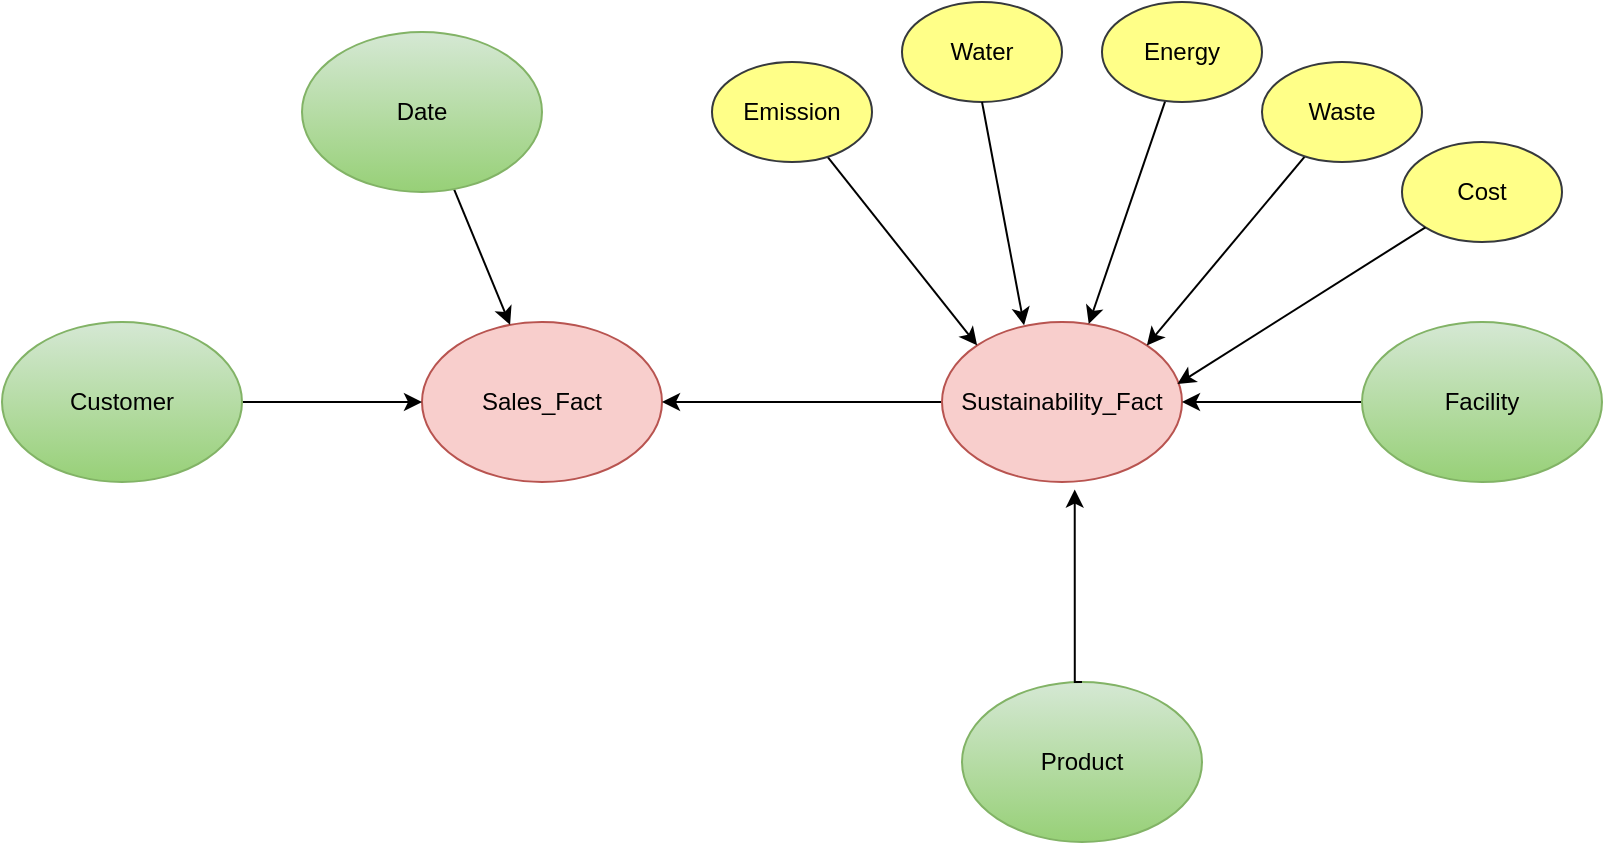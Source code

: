 <mxfile version="24.6.4" type="github">
  <diagram name="Page-1" id="ankkkGUQus7kz9JpT0ZV">
    <mxGraphModel dx="1050" dy="618" grid="1" gridSize="10" guides="1" tooltips="1" connect="1" arrows="1" fold="1" page="1" pageScale="1" pageWidth="850" pageHeight="1100" math="0" shadow="0">
      <root>
        <mxCell id="0" />
        <mxCell id="1" parent="0" />
        <mxCell id="HP0OHNSeEpsSiLSHhafP-1" value="Sales_Fact" style="ellipse;whiteSpace=wrap;html=1;fillColor=#f8cecc;strokeColor=#b85450;" parent="1" vertex="1">
          <mxGeometry x="280" y="270" width="120" height="80" as="geometry" />
        </mxCell>
        <mxCell id="HP0OHNSeEpsSiLSHhafP-22" style="edgeStyle=orthogonalEdgeStyle;rounded=0;orthogonalLoop=1;jettySize=auto;html=1;entryX=1;entryY=0.5;entryDx=0;entryDy=0;" parent="1" source="HP0OHNSeEpsSiLSHhafP-2" target="HP0OHNSeEpsSiLSHhafP-1" edge="1">
          <mxGeometry relative="1" as="geometry" />
        </mxCell>
        <mxCell id="HP0OHNSeEpsSiLSHhafP-2" value="Sustainability_Fact" style="ellipse;whiteSpace=wrap;html=1;fillColor=#f8cecc;strokeColor=#b85450;" parent="1" vertex="1">
          <mxGeometry x="540" y="270" width="120" height="80" as="geometry" />
        </mxCell>
        <mxCell id="HP0OHNSeEpsSiLSHhafP-3" value="Product" style="ellipse;whiteSpace=wrap;html=1;fillColor=#d5e8d4;strokeColor=#82b366;gradientColor=#97d077;" parent="1" vertex="1">
          <mxGeometry x="550" y="450" width="120" height="80" as="geometry" />
        </mxCell>
        <mxCell id="HP0OHNSeEpsSiLSHhafP-5" style="edgeStyle=orthogonalEdgeStyle;rounded=0;orthogonalLoop=1;jettySize=auto;html=1;entryX=0.553;entryY=1.047;entryDx=0;entryDy=0;entryPerimeter=0;exitX=0.5;exitY=0;exitDx=0;exitDy=0;" parent="1" source="HP0OHNSeEpsSiLSHhafP-3" target="HP0OHNSeEpsSiLSHhafP-2" edge="1">
          <mxGeometry relative="1" as="geometry">
            <Array as="points">
              <mxPoint x="606" y="450" />
            </Array>
          </mxGeometry>
        </mxCell>
        <mxCell id="HP0OHNSeEpsSiLSHhafP-7" style="edgeStyle=orthogonalEdgeStyle;rounded=0;orthogonalLoop=1;jettySize=auto;html=1;entryX=0;entryY=0.5;entryDx=0;entryDy=0;" parent="1" source="HP0OHNSeEpsSiLSHhafP-6" target="HP0OHNSeEpsSiLSHhafP-1" edge="1">
          <mxGeometry relative="1" as="geometry" />
        </mxCell>
        <mxCell id="HP0OHNSeEpsSiLSHhafP-6" value="Customer" style="ellipse;whiteSpace=wrap;html=1;fillColor=#d5e8d4;strokeColor=#82b366;gradientColor=#97d077;" parent="1" vertex="1">
          <mxGeometry x="70" y="270" width="120" height="80" as="geometry" />
        </mxCell>
        <mxCell id="HP0OHNSeEpsSiLSHhafP-9" style="edgeStyle=orthogonalEdgeStyle;rounded=0;orthogonalLoop=1;jettySize=auto;html=1;entryX=1;entryY=0.5;entryDx=0;entryDy=0;" parent="1" source="HP0OHNSeEpsSiLSHhafP-8" target="HP0OHNSeEpsSiLSHhafP-2" edge="1">
          <mxGeometry relative="1" as="geometry" />
        </mxCell>
        <mxCell id="HP0OHNSeEpsSiLSHhafP-8" value="Facility" style="ellipse;whiteSpace=wrap;html=1;fillColor=#d5e8d4;strokeColor=#82b366;gradientColor=#97d077;" parent="1" vertex="1">
          <mxGeometry x="750" y="270" width="120" height="80" as="geometry" />
        </mxCell>
        <mxCell id="HP0OHNSeEpsSiLSHhafP-14" style="rounded=0;orthogonalLoop=1;jettySize=auto;html=1;entryX=0;entryY=0;entryDx=0;entryDy=0;" parent="1" source="HP0OHNSeEpsSiLSHhafP-10" target="HP0OHNSeEpsSiLSHhafP-2" edge="1">
          <mxGeometry relative="1" as="geometry" />
        </mxCell>
        <mxCell id="HP0OHNSeEpsSiLSHhafP-10" value="Emission" style="ellipse;whiteSpace=wrap;html=1;fillColor=#ffff88;strokeColor=#36393d;" parent="1" vertex="1">
          <mxGeometry x="425" y="140" width="80" height="50" as="geometry" />
        </mxCell>
        <mxCell id="HP0OHNSeEpsSiLSHhafP-11" value="Water" style="ellipse;whiteSpace=wrap;html=1;fillColor=#ffff88;strokeColor=#36393d;" parent="1" vertex="1">
          <mxGeometry x="520" y="110" width="80" height="50" as="geometry" />
        </mxCell>
        <mxCell id="HP0OHNSeEpsSiLSHhafP-17" style="rounded=0;orthogonalLoop=1;jettySize=auto;html=1;entryX=1;entryY=0;entryDx=0;entryDy=0;" parent="1" source="HP0OHNSeEpsSiLSHhafP-12" target="HP0OHNSeEpsSiLSHhafP-2" edge="1">
          <mxGeometry relative="1" as="geometry" />
        </mxCell>
        <mxCell id="HP0OHNSeEpsSiLSHhafP-12" value="Waste" style="ellipse;whiteSpace=wrap;html=1;fillColor=#ffff88;strokeColor=#36393d;" parent="1" vertex="1">
          <mxGeometry x="700" y="140" width="80" height="50" as="geometry" />
        </mxCell>
        <mxCell id="HP0OHNSeEpsSiLSHhafP-16" style="rounded=0;orthogonalLoop=1;jettySize=auto;html=1;" parent="1" source="HP0OHNSeEpsSiLSHhafP-13" target="HP0OHNSeEpsSiLSHhafP-2" edge="1">
          <mxGeometry relative="1" as="geometry">
            <mxPoint x="616" y="266" as="targetPoint" />
          </mxGeometry>
        </mxCell>
        <mxCell id="HP0OHNSeEpsSiLSHhafP-13" value="Energy" style="ellipse;whiteSpace=wrap;html=1;fillColor=#ffff88;strokeColor=#36393d;" parent="1" vertex="1">
          <mxGeometry x="620" y="110" width="80" height="50" as="geometry" />
        </mxCell>
        <mxCell id="HP0OHNSeEpsSiLSHhafP-15" style="rounded=0;orthogonalLoop=1;jettySize=auto;html=1;exitX=0.5;exitY=1;exitDx=0;exitDy=0;entryX=0.342;entryY=0.021;entryDx=0;entryDy=0;entryPerimeter=0;" parent="1" source="HP0OHNSeEpsSiLSHhafP-11" target="HP0OHNSeEpsSiLSHhafP-2" edge="1">
          <mxGeometry relative="1" as="geometry">
            <mxPoint x="580" y="230" as="targetPoint" />
          </mxGeometry>
        </mxCell>
        <mxCell id="HP0OHNSeEpsSiLSHhafP-18" value="Cost" style="ellipse;whiteSpace=wrap;html=1;fillColor=#ffff88;strokeColor=#36393d;" parent="1" vertex="1">
          <mxGeometry x="770" y="180" width="80" height="50" as="geometry" />
        </mxCell>
        <mxCell id="HP0OHNSeEpsSiLSHhafP-19" style="rounded=0;orthogonalLoop=1;jettySize=auto;html=1;exitX=0;exitY=1;exitDx=0;exitDy=0;entryX=0.981;entryY=0.388;entryDx=0;entryDy=0;entryPerimeter=0;" parent="1" source="HP0OHNSeEpsSiLSHhafP-18" target="HP0OHNSeEpsSiLSHhafP-2" edge="1">
          <mxGeometry relative="1" as="geometry" />
        </mxCell>
        <mxCell id="HP0OHNSeEpsSiLSHhafP-21" style="rounded=0;orthogonalLoop=1;jettySize=auto;html=1;" parent="1" source="HP0OHNSeEpsSiLSHhafP-20" target="HP0OHNSeEpsSiLSHhafP-1" edge="1">
          <mxGeometry relative="1" as="geometry" />
        </mxCell>
        <mxCell id="HP0OHNSeEpsSiLSHhafP-20" value="Date" style="ellipse;whiteSpace=wrap;html=1;fillColor=#d5e8d4;strokeColor=#82b366;gradientColor=#97d077;" parent="1" vertex="1">
          <mxGeometry x="220" y="125" width="120" height="80" as="geometry" />
        </mxCell>
      </root>
    </mxGraphModel>
  </diagram>
</mxfile>
